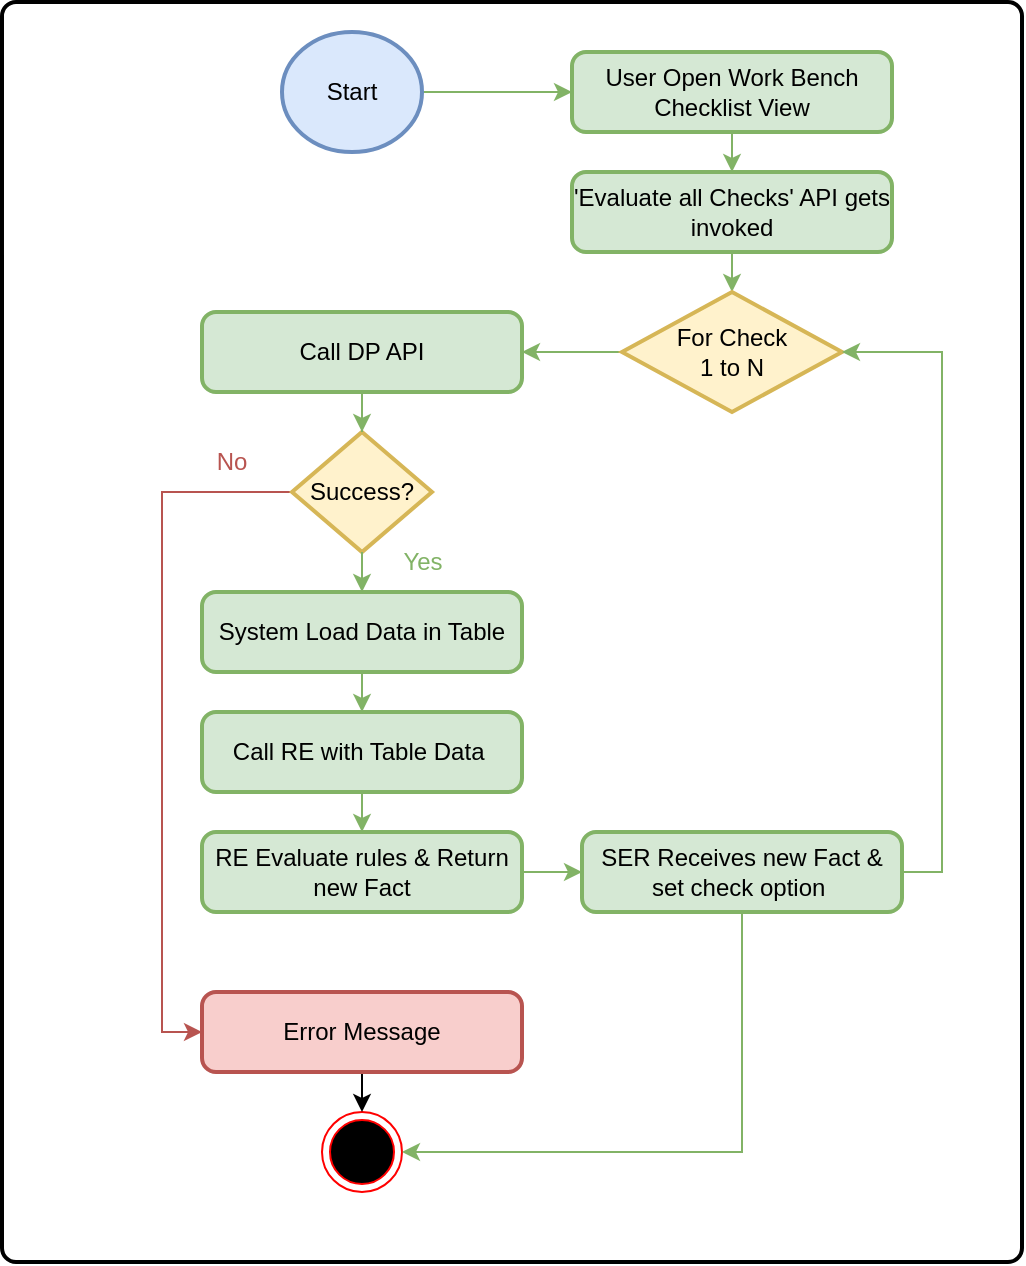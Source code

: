 <mxfile version="22.0.4" type="github">
  <diagram name="Page-1" id="OvvoKKy10x0kGAaWaokc">
    <mxGraphModel dx="1026" dy="576" grid="1" gridSize="10" guides="1" tooltips="1" connect="1" arrows="1" fold="1" page="1" pageScale="1" pageWidth="850" pageHeight="1100" math="0" shadow="0">
      <root>
        <mxCell id="0" />
        <mxCell id="1" parent="0" />
        <mxCell id="pZgdfJ_zKTqpzOzUL0iS-36" value="gg&amp;nbsp;" style="rounded=1;whiteSpace=wrap;html=1;absoluteArcSize=1;arcSize=14;strokeWidth=2;" parent="1" vertex="1">
          <mxGeometry x="140" y="55" width="510" height="630" as="geometry" />
        </mxCell>
        <mxCell id="pZgdfJ_zKTqpzOzUL0iS-39" value="" style="edgeStyle=orthogonalEdgeStyle;rounded=0;orthogonalLoop=1;jettySize=auto;html=1;fillColor=#d5e8d4;strokeColor=#82b366;" parent="1" source="pZgdfJ_zKTqpzOzUL0iS-2" target="pZgdfJ_zKTqpzOzUL0iS-3" edge="1">
          <mxGeometry relative="1" as="geometry" />
        </mxCell>
        <mxCell id="pZgdfJ_zKTqpzOzUL0iS-2" value="Start" style="strokeWidth=2;html=1;shape=mxgraph.flowchart.start_2;whiteSpace=wrap;fillColor=#dae8fc;strokeColor=#6c8ebf;" parent="1" vertex="1">
          <mxGeometry x="280" y="70" width="70" height="60" as="geometry" />
        </mxCell>
        <mxCell id="pZgdfJ_zKTqpzOzUL0iS-40" value="" style="edgeStyle=orthogonalEdgeStyle;rounded=0;orthogonalLoop=1;jettySize=auto;html=1;fillColor=#d5e8d4;strokeColor=#82b366;" parent="1" source="pZgdfJ_zKTqpzOzUL0iS-3" target="pZgdfJ_zKTqpzOzUL0iS-5" edge="1">
          <mxGeometry relative="1" as="geometry" />
        </mxCell>
        <mxCell id="pZgdfJ_zKTqpzOzUL0iS-3" value="User Open Work Bench Checklist View" style="rounded=1;whiteSpace=wrap;html=1;absoluteArcSize=1;arcSize=14;strokeWidth=2;fillColor=#d5e8d4;strokeColor=#82b366;" parent="1" vertex="1">
          <mxGeometry x="425" y="80" width="160" height="40" as="geometry" />
        </mxCell>
        <mxCell id="pZgdfJ_zKTqpzOzUL0iS-20" value="" style="edgeStyle=orthogonalEdgeStyle;rounded=0;orthogonalLoop=1;jettySize=auto;html=1;fillColor=#d5e8d4;strokeColor=#82b366;" parent="1" source="pZgdfJ_zKTqpzOzUL0iS-5" edge="1">
          <mxGeometry relative="1" as="geometry">
            <mxPoint x="505" y="200" as="targetPoint" />
          </mxGeometry>
        </mxCell>
        <mxCell id="pZgdfJ_zKTqpzOzUL0iS-5" value="&#39;Evaluate all Checks&#39; API gets invoked" style="rounded=1;whiteSpace=wrap;html=1;absoluteArcSize=1;arcSize=14;strokeWidth=2;fillColor=#d5e8d4;strokeColor=#82b366;" parent="1" vertex="1">
          <mxGeometry x="425" y="140" width="160" height="40" as="geometry" />
        </mxCell>
        <mxCell id="J5mu4RAFbP3-2vr81SES-7" value="" style="edgeStyle=orthogonalEdgeStyle;rounded=0;orthogonalLoop=1;jettySize=auto;html=1;fillColor=#d5e8d4;strokeColor=#82b366;" parent="1" source="pZgdfJ_zKTqpzOzUL0iS-7" target="pZgdfJ_zKTqpzOzUL0iS-9" edge="1">
          <mxGeometry relative="1" as="geometry" />
        </mxCell>
        <mxCell id="pZgdfJ_zKTqpzOzUL0iS-7" value="System Load Data in Table" style="rounded=1;whiteSpace=wrap;html=1;absoluteArcSize=1;arcSize=14;strokeWidth=2;fillColor=#d5e8d4;strokeColor=#82b366;" parent="1" vertex="1">
          <mxGeometry x="240" y="350" width="160" height="40" as="geometry" />
        </mxCell>
        <mxCell id="pZgdfJ_zKTqpzOzUL0iS-9" value="Call RE with Table Data&amp;nbsp;" style="rounded=1;whiteSpace=wrap;html=1;absoluteArcSize=1;arcSize=14;strokeWidth=2;fillColor=#d5e8d4;strokeColor=#82b366;" parent="1" vertex="1">
          <mxGeometry x="240" y="410" width="160" height="40" as="geometry" />
        </mxCell>
        <mxCell id="pZgdfJ_zKTqpzOzUL0iS-11" value="" style="ellipse;html=1;shape=endState;fillColor=#000000;strokeColor=#ff0000;" parent="1" vertex="1">
          <mxGeometry x="300" y="610" width="40" height="40" as="geometry" />
        </mxCell>
        <mxCell id="J5mu4RAFbP3-2vr81SES-14" value="" style="edgeStyle=orthogonalEdgeStyle;rounded=0;orthogonalLoop=1;jettySize=auto;html=1;entryX=0;entryY=0.5;entryDx=0;entryDy=0;fillColor=#f8cecc;strokeColor=#b85450;" parent="1" source="pZgdfJ_zKTqpzOzUL0iS-14" target="J5mu4RAFbP3-2vr81SES-8" edge="1">
          <mxGeometry relative="1" as="geometry">
            <mxPoint x="175" y="580" as="targetPoint" />
            <Array as="points">
              <mxPoint x="220" y="300" />
              <mxPoint x="220" y="570" />
            </Array>
          </mxGeometry>
        </mxCell>
        <mxCell id="pZgdfJ_zKTqpzOzUL0iS-14" value="Success?" style="strokeWidth=2;html=1;shape=mxgraph.flowchart.decision;whiteSpace=wrap;fillColor=#fff2cc;strokeColor=#d6b656;" parent="1" vertex="1">
          <mxGeometry x="285" y="270" width="70" height="60" as="geometry" />
        </mxCell>
        <mxCell id="pZgdfJ_zKTqpzOzUL0iS-25" value="" style="edgeStyle=orthogonalEdgeStyle;rounded=0;orthogonalLoop=1;jettySize=auto;html=1;exitX=0.5;exitY=1;exitDx=0;exitDy=0;exitPerimeter=0;entryX=0.5;entryY=0;entryDx=0;entryDy=0;fillColor=#d5e8d4;strokeColor=#82b366;" parent="1" source="pZgdfJ_zKTqpzOzUL0iS-14" target="pZgdfJ_zKTqpzOzUL0iS-7" edge="1">
          <mxGeometry relative="1" as="geometry">
            <mxPoint x="350" y="330" as="sourcePoint" />
            <mxPoint x="480" y="440" as="targetPoint" />
          </mxGeometry>
        </mxCell>
        <mxCell id="pZgdfJ_zKTqpzOzUL0iS-26" value="&lt;font color=&quot;#82b366&quot;&gt;Yes&lt;/font&gt;" style="text;html=1;align=center;verticalAlign=middle;resizable=0;points=[];autosize=1;strokeColor=none;fillColor=none;labelBackgroundColor=default;" parent="1" vertex="1">
          <mxGeometry x="330" y="320" width="40" height="30" as="geometry" />
        </mxCell>
        <mxCell id="pZgdfJ_zKTqpzOzUL0iS-42" style="edgeStyle=orthogonalEdgeStyle;rounded=0;orthogonalLoop=1;jettySize=auto;html=1;entryX=0.5;entryY=0;entryDx=0;entryDy=0;" parent="1" target="pZgdfJ_zKTqpzOzUL0iS-11" edge="1">
          <mxGeometry relative="1" as="geometry">
            <mxPoint x="330" y="580" as="sourcePoint" />
          </mxGeometry>
        </mxCell>
        <mxCell id="pZgdfJ_zKTqpzOzUL0iS-38" value="" style="edgeStyle=orthogonalEdgeStyle;rounded=0;orthogonalLoop=1;jettySize=auto;html=1;fillColor=#d5e8d4;strokeColor=#82b366;" parent="1" source="pZgdfJ_zKTqpzOzUL0iS-9" target="pZgdfJ_zKTqpzOzUL0iS-37" edge="1">
          <mxGeometry relative="1" as="geometry">
            <mxPoint x="340" y="530" as="sourcePoint" />
            <mxPoint x="340" y="600" as="targetPoint" />
          </mxGeometry>
        </mxCell>
        <mxCell id="pZgdfJ_zKTqpzOzUL0iS-44" value="" style="edgeStyle=orthogonalEdgeStyle;rounded=0;orthogonalLoop=1;jettySize=auto;html=1;fillColor=#d5e8d4;strokeColor=#82b366;" parent="1" source="pZgdfJ_zKTqpzOzUL0iS-37" target="pZgdfJ_zKTqpzOzUL0iS-43" edge="1">
          <mxGeometry relative="1" as="geometry" />
        </mxCell>
        <mxCell id="pZgdfJ_zKTqpzOzUL0iS-37" value="RE Evaluate rules &amp;amp; Return new Fact" style="rounded=1;whiteSpace=wrap;html=1;absoluteArcSize=1;arcSize=14;strokeWidth=2;fillColor=#d5e8d4;strokeColor=#82b366;" parent="1" vertex="1">
          <mxGeometry x="240" y="470" width="160" height="40" as="geometry" />
        </mxCell>
        <mxCell id="pZgdfJ_zKTqpzOzUL0iS-45" value="" style="edgeStyle=orthogonalEdgeStyle;rounded=0;orthogonalLoop=1;jettySize=auto;html=1;exitX=0.5;exitY=1;exitDx=0;exitDy=0;fillColor=#d5e8d4;strokeColor=#82b366;" parent="1" source="pZgdfJ_zKTqpzOzUL0iS-43" edge="1">
          <mxGeometry relative="1" as="geometry">
            <mxPoint x="502.68" y="520" as="sourcePoint" />
            <mxPoint x="340.001" y="630" as="targetPoint" />
            <Array as="points">
              <mxPoint x="510" y="630" />
            </Array>
          </mxGeometry>
        </mxCell>
        <mxCell id="pZgdfJ_zKTqpzOzUL0iS-43" value="SER Receives new Fact &amp;amp; set check option&amp;nbsp;" style="rounded=1;whiteSpace=wrap;html=1;absoluteArcSize=1;arcSize=14;strokeWidth=2;fillColor=#d5e8d4;strokeColor=#82b366;" parent="1" vertex="1">
          <mxGeometry x="430" y="470" width="160" height="40" as="geometry" />
        </mxCell>
        <mxCell id="J5mu4RAFbP3-2vr81SES-5" value="" style="edgeStyle=orthogonalEdgeStyle;rounded=0;orthogonalLoop=1;jettySize=auto;html=1;fillColor=#d5e8d4;strokeColor=#82b366;" parent="1" source="J5mu4RAFbP3-2vr81SES-1" target="J5mu4RAFbP3-2vr81SES-4" edge="1">
          <mxGeometry relative="1" as="geometry" />
        </mxCell>
        <mxCell id="J5mu4RAFbP3-2vr81SES-1" value="For Check&lt;br&gt;1 to N" style="strokeWidth=2;html=1;shape=mxgraph.flowchart.decision;whiteSpace=wrap;fillColor=#fff2cc;strokeColor=#d6b656;" parent="1" vertex="1">
          <mxGeometry x="450" y="200" width="110" height="60" as="geometry" />
        </mxCell>
        <mxCell id="J5mu4RAFbP3-2vr81SES-4" value="Call DP API" style="rounded=1;whiteSpace=wrap;html=1;absoluteArcSize=1;arcSize=14;strokeWidth=2;fillColor=#d5e8d4;strokeColor=#82b366;" parent="1" vertex="1">
          <mxGeometry x="240" y="210" width="160" height="40" as="geometry" />
        </mxCell>
        <mxCell id="J5mu4RAFbP3-2vr81SES-6" style="edgeStyle=orthogonalEdgeStyle;rounded=0;orthogonalLoop=1;jettySize=auto;html=1;entryX=0.5;entryY=0;entryDx=0;entryDy=0;entryPerimeter=0;fillColor=#d5e8d4;strokeColor=#82b366;" parent="1" source="J5mu4RAFbP3-2vr81SES-4" target="pZgdfJ_zKTqpzOzUL0iS-14" edge="1">
          <mxGeometry relative="1" as="geometry" />
        </mxCell>
        <mxCell id="J5mu4RAFbP3-2vr81SES-8" value="Error Message" style="rounded=1;whiteSpace=wrap;html=1;absoluteArcSize=1;arcSize=14;strokeWidth=2;fillColor=#f8cecc;strokeColor=#b85450;" parent="1" vertex="1">
          <mxGeometry x="240" y="550" width="160" height="40" as="geometry" />
        </mxCell>
        <mxCell id="J5mu4RAFbP3-2vr81SES-9" style="edgeStyle=orthogonalEdgeStyle;rounded=0;orthogonalLoop=1;jettySize=auto;html=1;entryX=1;entryY=0.5;entryDx=0;entryDy=0;entryPerimeter=0;exitX=1;exitY=0.5;exitDx=0;exitDy=0;fillColor=#d5e8d4;strokeColor=#82b366;" parent="1" source="pZgdfJ_zKTqpzOzUL0iS-43" target="J5mu4RAFbP3-2vr81SES-1" edge="1">
          <mxGeometry relative="1" as="geometry" />
        </mxCell>
        <mxCell id="J5mu4RAFbP3-2vr81SES-15" value="&lt;font color=&quot;#b85450&quot;&gt;No&lt;/font&gt;" style="text;html=1;strokeColor=none;fillColor=none;align=center;verticalAlign=middle;whiteSpace=wrap;rounded=0;" parent="1" vertex="1">
          <mxGeometry x="225" y="270" width="60" height="30" as="geometry" />
        </mxCell>
      </root>
    </mxGraphModel>
  </diagram>
</mxfile>
